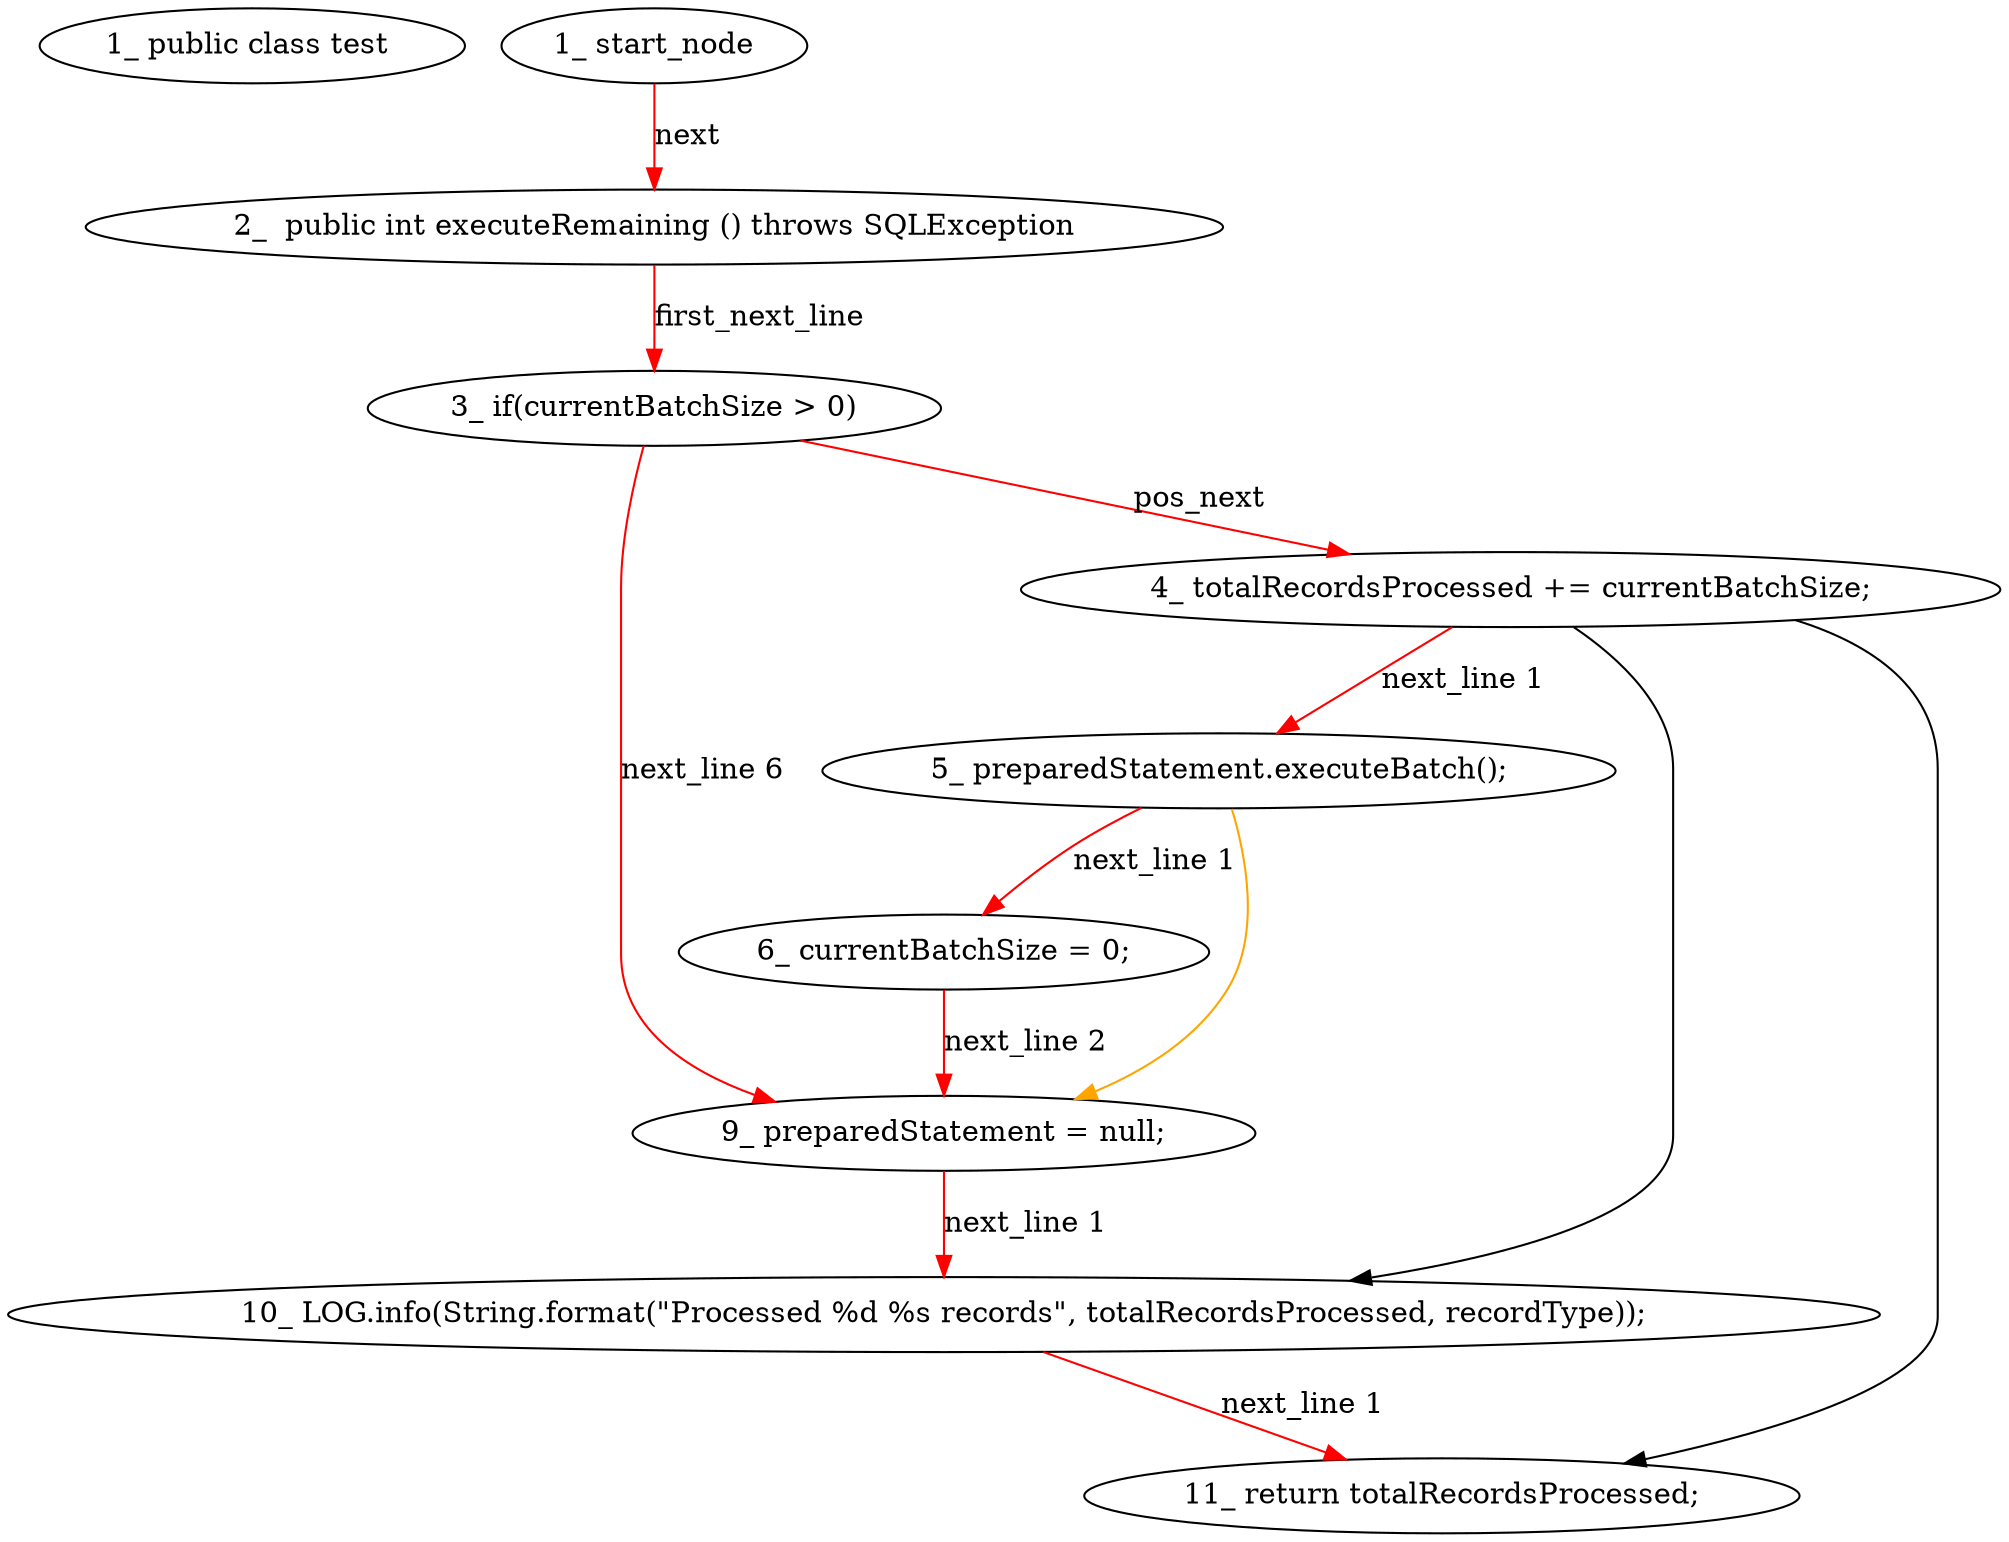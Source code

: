 digraph  {
6 [label="1_\ public\ class\ test\ ", type_label=class_declaration];
10 [label="2_\ \ public\ int\ executeRemaining\ \(\)\ throws\ SQLException", type_label=method_declaration];
18 [label="3_\ if\(currentBatchSize\ >\ 0\)", type_label=if];
24 [label="4_\ totalRecordsProcessed\ \+=\ currentBatchSize;", type_label=expression_statement];
28 [label="5_\ preparedStatement\.executeBatch\(\);", type_label=expression_statement];
33 [label="6_\ currentBatchSize\ =\ 0;", type_label=expression_statement];
37 [label="9_\ preparedStatement\ =\ null;", type_label=expression_statement];
41 [label="10_\ LOG\.info\(String\.format\(\"Processed\ %d\ %s\ records\",\ totalRecordsProcessed,\ recordType\)\);", type_label=expression_statement];
53 [label="11_\ return\ totalRecordsProcessed;", type_label=return];
1 [label="1_\ start_node", type_label=start];
10 -> 18  [color=red, controlflow_type=first_next_line, edge_type=CFG_edge, key=0, label=first_next_line];
18 -> 24  [color=red, controlflow_type=pos_next, edge_type=CFG_edge, key=0, label=pos_next];
18 -> 37  [color=red, controlflow_type="next_line 6", edge_type=CFG_edge, key=0, label="next_line 6"];
24 -> 28  [color=red, controlflow_type="next_line 1", edge_type=CFG_edge, key=0, label="next_line 1"];
24 -> 41  [key=0, used_def=totalRecordsProcessed];
24 -> 53  [key=0, used_def=totalRecordsProcessed];
28 -> 33  [color=red, controlflow_type="next_line 1", edge_type=CFG_edge, key=0, label="next_line 1"];
28 -> 37  [color=orange, key=0];
33 -> 37  [color=red, controlflow_type="next_line 2", edge_type=CFG_edge, key=0, label="next_line 2"];
37 -> 41  [color=red, controlflow_type="next_line 1", edge_type=CFG_edge, key=0, label="next_line 1"];
41 -> 53  [color=red, controlflow_type="next_line 1", edge_type=CFG_edge, key=0, label="next_line 1"];
1 -> 10  [color=red, controlflow_type=next, edge_type=CFG_edge, key=0, label=next];
}
